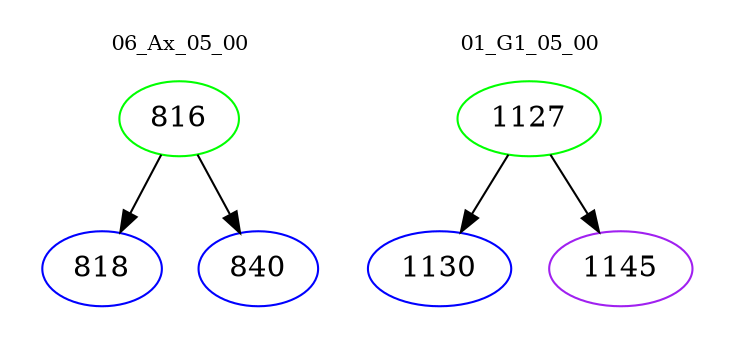 digraph{
subgraph cluster_0 {
color = white
label = "06_Ax_05_00";
fontsize=10;
T0_816 [label="816", color="green"]
T0_816 -> T0_818 [color="black"]
T0_818 [label="818", color="blue"]
T0_816 -> T0_840 [color="black"]
T0_840 [label="840", color="blue"]
}
subgraph cluster_1 {
color = white
label = "01_G1_05_00";
fontsize=10;
T1_1127 [label="1127", color="green"]
T1_1127 -> T1_1130 [color="black"]
T1_1130 [label="1130", color="blue"]
T1_1127 -> T1_1145 [color="black"]
T1_1145 [label="1145", color="purple"]
}
}

